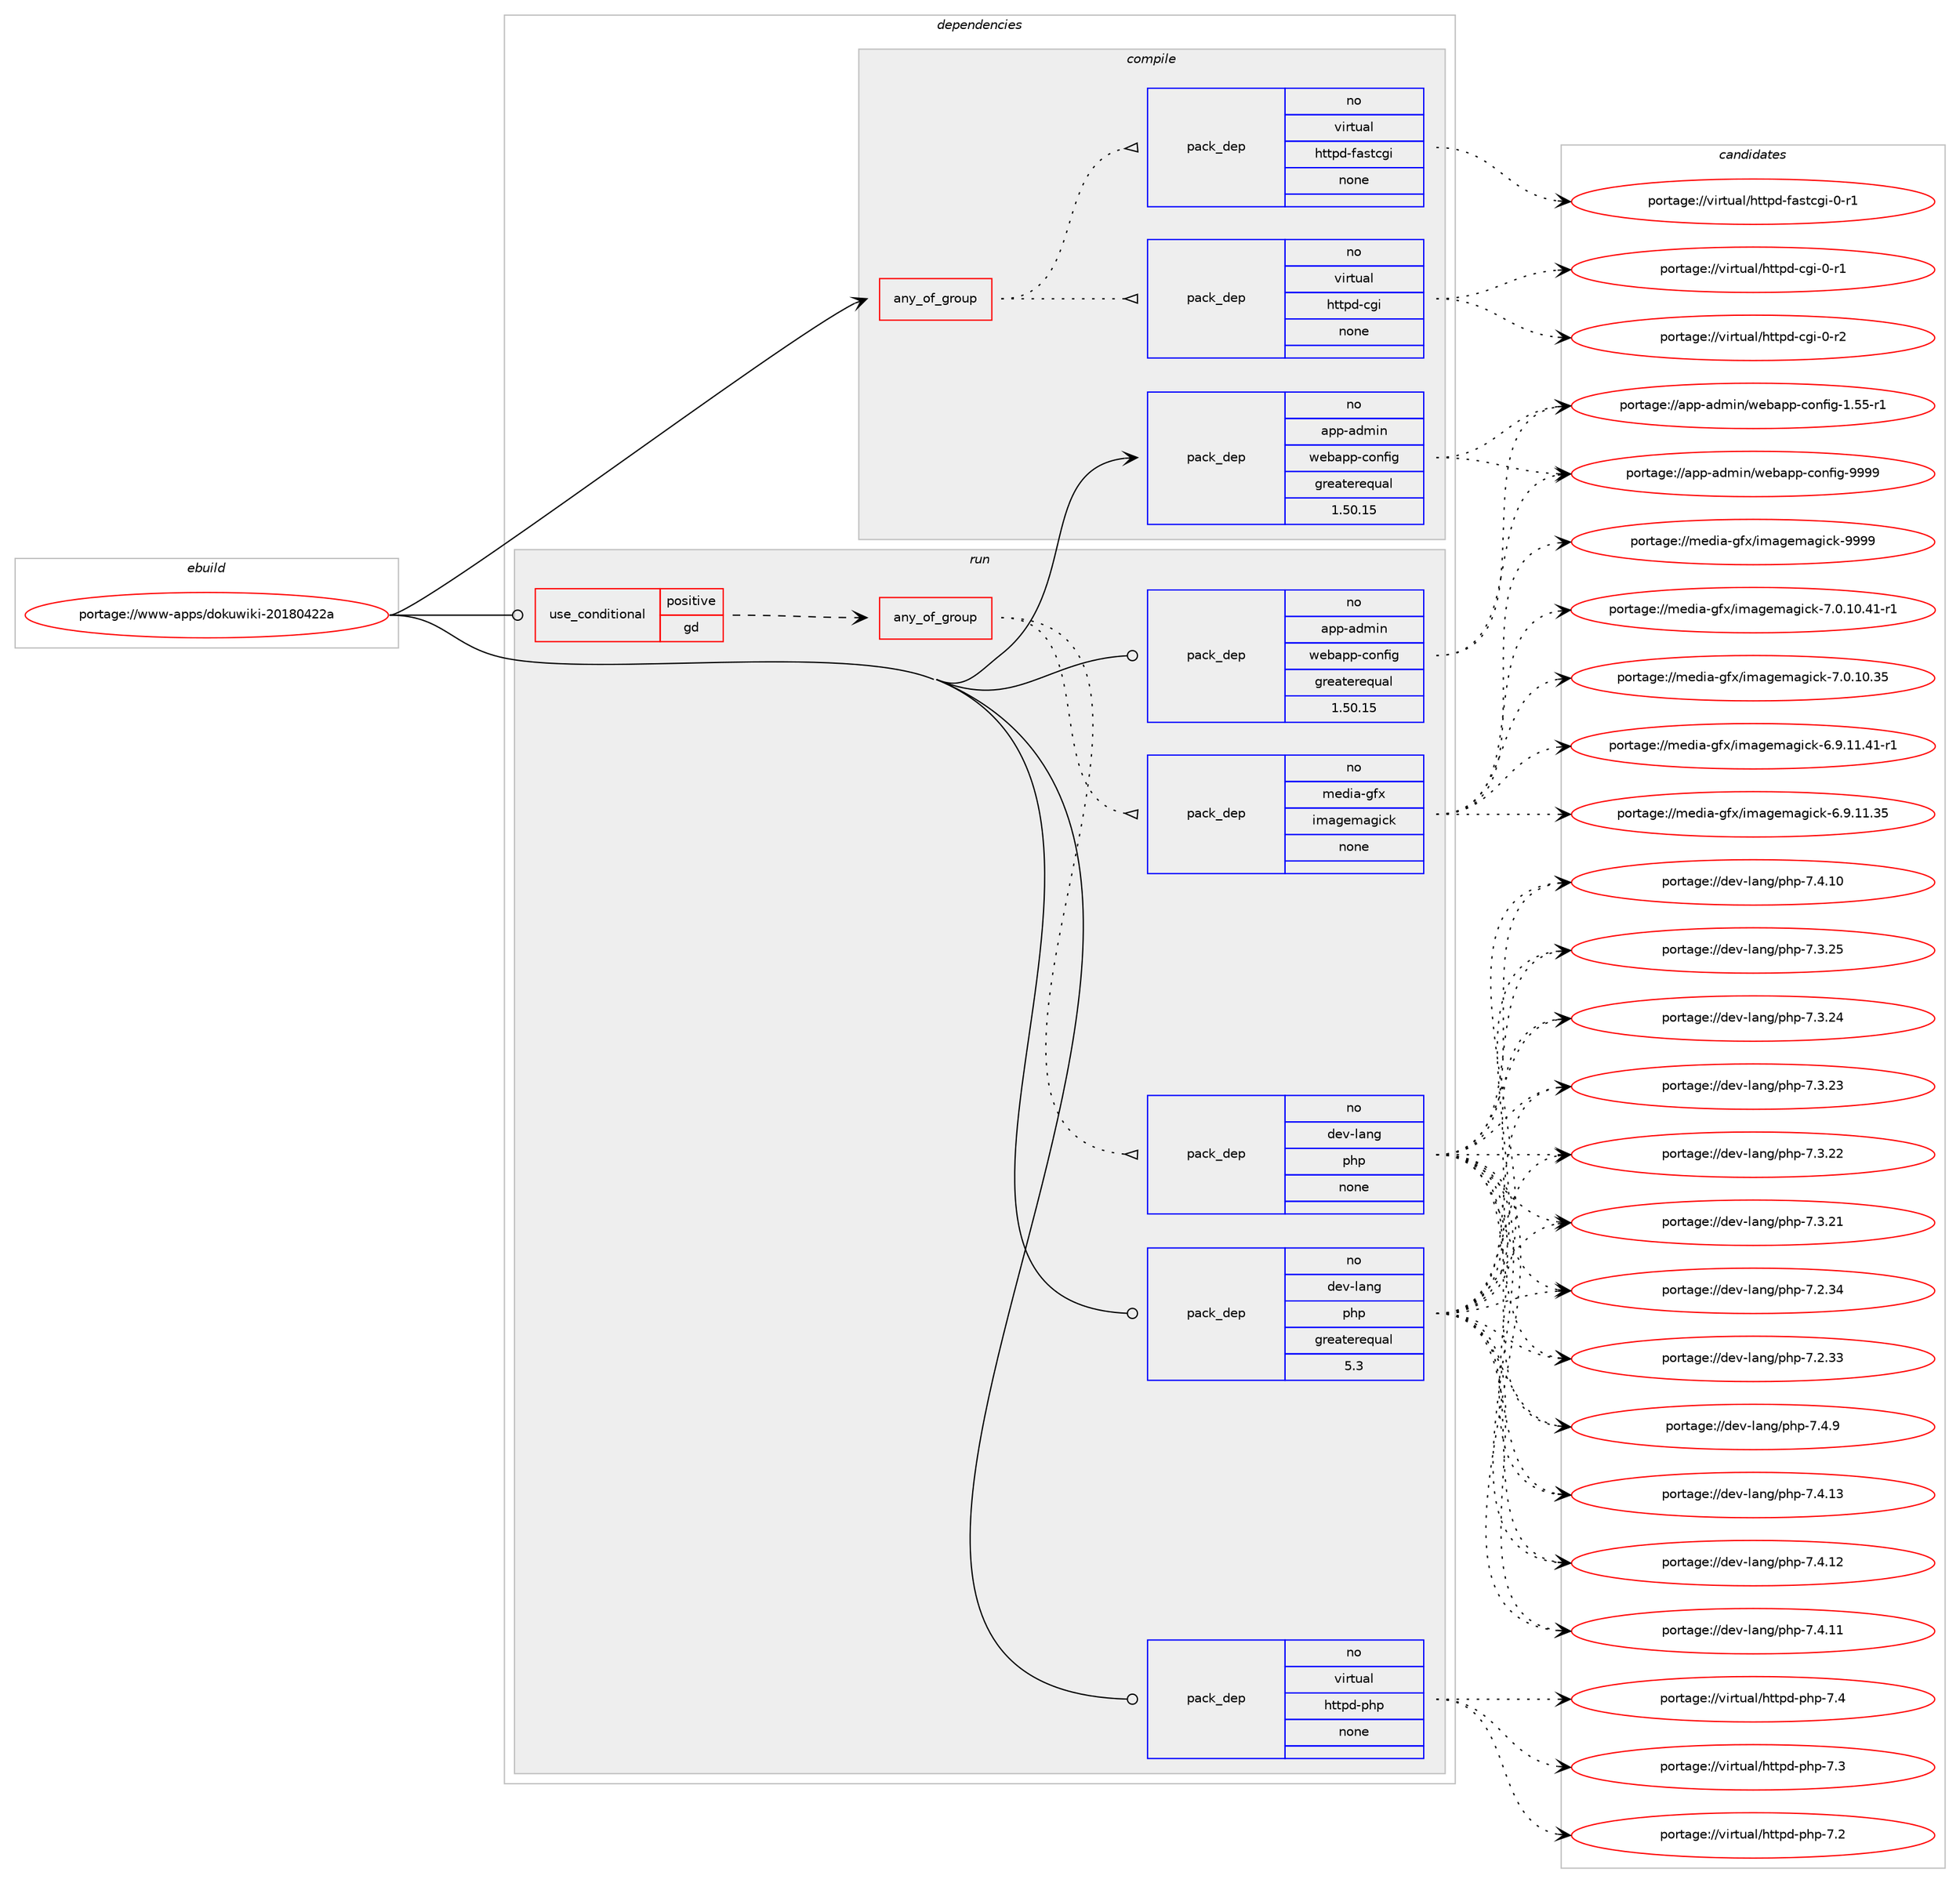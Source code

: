 digraph prolog {

# *************
# Graph options
# *************

newrank=true;
concentrate=true;
compound=true;
graph [rankdir=LR,fontname=Helvetica,fontsize=10,ranksep=1.5];#, ranksep=2.5, nodesep=0.2];
edge  [arrowhead=vee];
node  [fontname=Helvetica,fontsize=10];

# **********
# The ebuild
# **********

subgraph cluster_leftcol {
color=gray;
rank=same;
label=<<i>ebuild</i>>;
id [label="portage://www-apps/dokuwiki-20180422a", color=red, width=4, href="../www-apps/dokuwiki-20180422a.svg"];
}

# ****************
# The dependencies
# ****************

subgraph cluster_midcol {
color=gray;
label=<<i>dependencies</i>>;
subgraph cluster_compile {
fillcolor="#eeeeee";
style=filled;
label=<<i>compile</i>>;
subgraph any12 {
dependency1220 [label=<<TABLE BORDER="0" CELLBORDER="1" CELLSPACING="0" CELLPADDING="4"><TR><TD CELLPADDING="10">any_of_group</TD></TR></TABLE>>, shape=none, color=red];subgraph pack1123 {
dependency1221 [label=<<TABLE BORDER="0" CELLBORDER="1" CELLSPACING="0" CELLPADDING="4" WIDTH="220"><TR><TD ROWSPAN="6" CELLPADDING="30">pack_dep</TD></TR><TR><TD WIDTH="110">no</TD></TR><TR><TD>virtual</TD></TR><TR><TD>httpd-cgi</TD></TR><TR><TD>none</TD></TR><TR><TD></TD></TR></TABLE>>, shape=none, color=blue];
}
dependency1220:e -> dependency1221:w [weight=20,style="dotted",arrowhead="oinv"];
subgraph pack1124 {
dependency1222 [label=<<TABLE BORDER="0" CELLBORDER="1" CELLSPACING="0" CELLPADDING="4" WIDTH="220"><TR><TD ROWSPAN="6" CELLPADDING="30">pack_dep</TD></TR><TR><TD WIDTH="110">no</TD></TR><TR><TD>virtual</TD></TR><TR><TD>httpd-fastcgi</TD></TR><TR><TD>none</TD></TR><TR><TD></TD></TR></TABLE>>, shape=none, color=blue];
}
dependency1220:e -> dependency1222:w [weight=20,style="dotted",arrowhead="oinv"];
}
id:e -> dependency1220:w [weight=20,style="solid",arrowhead="vee"];
subgraph pack1125 {
dependency1223 [label=<<TABLE BORDER="0" CELLBORDER="1" CELLSPACING="0" CELLPADDING="4" WIDTH="220"><TR><TD ROWSPAN="6" CELLPADDING="30">pack_dep</TD></TR><TR><TD WIDTH="110">no</TD></TR><TR><TD>app-admin</TD></TR><TR><TD>webapp-config</TD></TR><TR><TD>greaterequal</TD></TR><TR><TD>1.50.15</TD></TR></TABLE>>, shape=none, color=blue];
}
id:e -> dependency1223:w [weight=20,style="solid",arrowhead="vee"];
}
subgraph cluster_compileandrun {
fillcolor="#eeeeee";
style=filled;
label=<<i>compile and run</i>>;
}
subgraph cluster_run {
fillcolor="#eeeeee";
style=filled;
label=<<i>run</i>>;
subgraph cond85 {
dependency1224 [label=<<TABLE BORDER="0" CELLBORDER="1" CELLSPACING="0" CELLPADDING="4"><TR><TD ROWSPAN="3" CELLPADDING="10">use_conditional</TD></TR><TR><TD>positive</TD></TR><TR><TD>gd</TD></TR></TABLE>>, shape=none, color=red];
subgraph any13 {
dependency1225 [label=<<TABLE BORDER="0" CELLBORDER="1" CELLSPACING="0" CELLPADDING="4"><TR><TD CELLPADDING="10">any_of_group</TD></TR></TABLE>>, shape=none, color=red];subgraph pack1126 {
dependency1226 [label=<<TABLE BORDER="0" CELLBORDER="1" CELLSPACING="0" CELLPADDING="4" WIDTH="220"><TR><TD ROWSPAN="6" CELLPADDING="30">pack_dep</TD></TR><TR><TD WIDTH="110">no</TD></TR><TR><TD>dev-lang</TD></TR><TR><TD>php</TD></TR><TR><TD>none</TD></TR><TR><TD></TD></TR></TABLE>>, shape=none, color=blue];
}
dependency1225:e -> dependency1226:w [weight=20,style="dotted",arrowhead="oinv"];
subgraph pack1127 {
dependency1227 [label=<<TABLE BORDER="0" CELLBORDER="1" CELLSPACING="0" CELLPADDING="4" WIDTH="220"><TR><TD ROWSPAN="6" CELLPADDING="30">pack_dep</TD></TR><TR><TD WIDTH="110">no</TD></TR><TR><TD>media-gfx</TD></TR><TR><TD>imagemagick</TD></TR><TR><TD>none</TD></TR><TR><TD></TD></TR></TABLE>>, shape=none, color=blue];
}
dependency1225:e -> dependency1227:w [weight=20,style="dotted",arrowhead="oinv"];
}
dependency1224:e -> dependency1225:w [weight=20,style="dashed",arrowhead="vee"];
}
id:e -> dependency1224:w [weight=20,style="solid",arrowhead="odot"];
subgraph pack1128 {
dependency1228 [label=<<TABLE BORDER="0" CELLBORDER="1" CELLSPACING="0" CELLPADDING="4" WIDTH="220"><TR><TD ROWSPAN="6" CELLPADDING="30">pack_dep</TD></TR><TR><TD WIDTH="110">no</TD></TR><TR><TD>app-admin</TD></TR><TR><TD>webapp-config</TD></TR><TR><TD>greaterequal</TD></TR><TR><TD>1.50.15</TD></TR></TABLE>>, shape=none, color=blue];
}
id:e -> dependency1228:w [weight=20,style="solid",arrowhead="odot"];
subgraph pack1129 {
dependency1229 [label=<<TABLE BORDER="0" CELLBORDER="1" CELLSPACING="0" CELLPADDING="4" WIDTH="220"><TR><TD ROWSPAN="6" CELLPADDING="30">pack_dep</TD></TR><TR><TD WIDTH="110">no</TD></TR><TR><TD>dev-lang</TD></TR><TR><TD>php</TD></TR><TR><TD>greaterequal</TD></TR><TR><TD>5.3</TD></TR></TABLE>>, shape=none, color=blue];
}
id:e -> dependency1229:w [weight=20,style="solid",arrowhead="odot"];
subgraph pack1130 {
dependency1230 [label=<<TABLE BORDER="0" CELLBORDER="1" CELLSPACING="0" CELLPADDING="4" WIDTH="220"><TR><TD ROWSPAN="6" CELLPADDING="30">pack_dep</TD></TR><TR><TD WIDTH="110">no</TD></TR><TR><TD>virtual</TD></TR><TR><TD>httpd-php</TD></TR><TR><TD>none</TD></TR><TR><TD></TD></TR></TABLE>>, shape=none, color=blue];
}
id:e -> dependency1230:w [weight=20,style="solid",arrowhead="odot"];
}
}

# **************
# The candidates
# **************

subgraph cluster_choices {
rank=same;
color=gray;
label=<<i>candidates</i>>;

subgraph choice1123 {
color=black;
nodesep=1;
choice1181051141161179710847104116116112100459910310545484511450 [label="portage://virtual/httpd-cgi-0-r2", color=red, width=4,href="../virtual/httpd-cgi-0-r2.svg"];
choice1181051141161179710847104116116112100459910310545484511449 [label="portage://virtual/httpd-cgi-0-r1", color=red, width=4,href="../virtual/httpd-cgi-0-r1.svg"];
dependency1221:e -> choice1181051141161179710847104116116112100459910310545484511450:w [style=dotted,weight="100"];
dependency1221:e -> choice1181051141161179710847104116116112100459910310545484511449:w [style=dotted,weight="100"];
}
subgraph choice1124 {
color=black;
nodesep=1;
choice118105114116117971084710411611611210045102971151169910310545484511449 [label="portage://virtual/httpd-fastcgi-0-r1", color=red, width=4,href="../virtual/httpd-fastcgi-0-r1.svg"];
dependency1222:e -> choice118105114116117971084710411611611210045102971151169910310545484511449:w [style=dotted,weight="100"];
}
subgraph choice1125 {
color=black;
nodesep=1;
choice97112112459710010910511047119101989711211245991111101021051034557575757 [label="portage://app-admin/webapp-config-9999", color=red, width=4,href="../app-admin/webapp-config-9999.svg"];
choice971121124597100109105110471191019897112112459911111010210510345494653534511449 [label="portage://app-admin/webapp-config-1.55-r1", color=red, width=4,href="../app-admin/webapp-config-1.55-r1.svg"];
dependency1223:e -> choice97112112459710010910511047119101989711211245991111101021051034557575757:w [style=dotted,weight="100"];
dependency1223:e -> choice971121124597100109105110471191019897112112459911111010210510345494653534511449:w [style=dotted,weight="100"];
}
subgraph choice1126 {
color=black;
nodesep=1;
choice100101118451089711010347112104112455546524657 [label="portage://dev-lang/php-7.4.9", color=red, width=4,href="../dev-lang/php-7.4.9.svg"];
choice10010111845108971101034711210411245554652464951 [label="portage://dev-lang/php-7.4.13", color=red, width=4,href="../dev-lang/php-7.4.13.svg"];
choice10010111845108971101034711210411245554652464950 [label="portage://dev-lang/php-7.4.12", color=red, width=4,href="../dev-lang/php-7.4.12.svg"];
choice10010111845108971101034711210411245554652464949 [label="portage://dev-lang/php-7.4.11", color=red, width=4,href="../dev-lang/php-7.4.11.svg"];
choice10010111845108971101034711210411245554652464948 [label="portage://dev-lang/php-7.4.10", color=red, width=4,href="../dev-lang/php-7.4.10.svg"];
choice10010111845108971101034711210411245554651465053 [label="portage://dev-lang/php-7.3.25", color=red, width=4,href="../dev-lang/php-7.3.25.svg"];
choice10010111845108971101034711210411245554651465052 [label="portage://dev-lang/php-7.3.24", color=red, width=4,href="../dev-lang/php-7.3.24.svg"];
choice10010111845108971101034711210411245554651465051 [label="portage://dev-lang/php-7.3.23", color=red, width=4,href="../dev-lang/php-7.3.23.svg"];
choice10010111845108971101034711210411245554651465050 [label="portage://dev-lang/php-7.3.22", color=red, width=4,href="../dev-lang/php-7.3.22.svg"];
choice10010111845108971101034711210411245554651465049 [label="portage://dev-lang/php-7.3.21", color=red, width=4,href="../dev-lang/php-7.3.21.svg"];
choice10010111845108971101034711210411245554650465152 [label="portage://dev-lang/php-7.2.34", color=red, width=4,href="../dev-lang/php-7.2.34.svg"];
choice10010111845108971101034711210411245554650465151 [label="portage://dev-lang/php-7.2.33", color=red, width=4,href="../dev-lang/php-7.2.33.svg"];
dependency1226:e -> choice100101118451089711010347112104112455546524657:w [style=dotted,weight="100"];
dependency1226:e -> choice10010111845108971101034711210411245554652464951:w [style=dotted,weight="100"];
dependency1226:e -> choice10010111845108971101034711210411245554652464950:w [style=dotted,weight="100"];
dependency1226:e -> choice10010111845108971101034711210411245554652464949:w [style=dotted,weight="100"];
dependency1226:e -> choice10010111845108971101034711210411245554652464948:w [style=dotted,weight="100"];
dependency1226:e -> choice10010111845108971101034711210411245554651465053:w [style=dotted,weight="100"];
dependency1226:e -> choice10010111845108971101034711210411245554651465052:w [style=dotted,weight="100"];
dependency1226:e -> choice10010111845108971101034711210411245554651465051:w [style=dotted,weight="100"];
dependency1226:e -> choice10010111845108971101034711210411245554651465050:w [style=dotted,weight="100"];
dependency1226:e -> choice10010111845108971101034711210411245554651465049:w [style=dotted,weight="100"];
dependency1226:e -> choice10010111845108971101034711210411245554650465152:w [style=dotted,weight="100"];
dependency1226:e -> choice10010111845108971101034711210411245554650465151:w [style=dotted,weight="100"];
}
subgraph choice1127 {
color=black;
nodesep=1;
choice1091011001059745103102120471051099710310110997103105991074557575757 [label="portage://media-gfx/imagemagick-9999", color=red, width=4,href="../media-gfx/imagemagick-9999.svg"];
choice109101100105974510310212047105109971031011099710310599107455546484649484652494511449 [label="portage://media-gfx/imagemagick-7.0.10.41-r1", color=red, width=4,href="../media-gfx/imagemagick-7.0.10.41-r1.svg"];
choice10910110010597451031021204710510997103101109971031059910745554648464948465153 [label="portage://media-gfx/imagemagick-7.0.10.35", color=red, width=4,href="../media-gfx/imagemagick-7.0.10.35.svg"];
choice109101100105974510310212047105109971031011099710310599107455446574649494652494511449 [label="portage://media-gfx/imagemagick-6.9.11.41-r1", color=red, width=4,href="../media-gfx/imagemagick-6.9.11.41-r1.svg"];
choice10910110010597451031021204710510997103101109971031059910745544657464949465153 [label="portage://media-gfx/imagemagick-6.9.11.35", color=red, width=4,href="../media-gfx/imagemagick-6.9.11.35.svg"];
dependency1227:e -> choice1091011001059745103102120471051099710310110997103105991074557575757:w [style=dotted,weight="100"];
dependency1227:e -> choice109101100105974510310212047105109971031011099710310599107455546484649484652494511449:w [style=dotted,weight="100"];
dependency1227:e -> choice10910110010597451031021204710510997103101109971031059910745554648464948465153:w [style=dotted,weight="100"];
dependency1227:e -> choice109101100105974510310212047105109971031011099710310599107455446574649494652494511449:w [style=dotted,weight="100"];
dependency1227:e -> choice10910110010597451031021204710510997103101109971031059910745544657464949465153:w [style=dotted,weight="100"];
}
subgraph choice1128 {
color=black;
nodesep=1;
choice97112112459710010910511047119101989711211245991111101021051034557575757 [label="portage://app-admin/webapp-config-9999", color=red, width=4,href="../app-admin/webapp-config-9999.svg"];
choice971121124597100109105110471191019897112112459911111010210510345494653534511449 [label="portage://app-admin/webapp-config-1.55-r1", color=red, width=4,href="../app-admin/webapp-config-1.55-r1.svg"];
dependency1228:e -> choice97112112459710010910511047119101989711211245991111101021051034557575757:w [style=dotted,weight="100"];
dependency1228:e -> choice971121124597100109105110471191019897112112459911111010210510345494653534511449:w [style=dotted,weight="100"];
}
subgraph choice1129 {
color=black;
nodesep=1;
choice100101118451089711010347112104112455546524657 [label="portage://dev-lang/php-7.4.9", color=red, width=4,href="../dev-lang/php-7.4.9.svg"];
choice10010111845108971101034711210411245554652464951 [label="portage://dev-lang/php-7.4.13", color=red, width=4,href="../dev-lang/php-7.4.13.svg"];
choice10010111845108971101034711210411245554652464950 [label="portage://dev-lang/php-7.4.12", color=red, width=4,href="../dev-lang/php-7.4.12.svg"];
choice10010111845108971101034711210411245554652464949 [label="portage://dev-lang/php-7.4.11", color=red, width=4,href="../dev-lang/php-7.4.11.svg"];
choice10010111845108971101034711210411245554652464948 [label="portage://dev-lang/php-7.4.10", color=red, width=4,href="../dev-lang/php-7.4.10.svg"];
choice10010111845108971101034711210411245554651465053 [label="portage://dev-lang/php-7.3.25", color=red, width=4,href="../dev-lang/php-7.3.25.svg"];
choice10010111845108971101034711210411245554651465052 [label="portage://dev-lang/php-7.3.24", color=red, width=4,href="../dev-lang/php-7.3.24.svg"];
choice10010111845108971101034711210411245554651465051 [label="portage://dev-lang/php-7.3.23", color=red, width=4,href="../dev-lang/php-7.3.23.svg"];
choice10010111845108971101034711210411245554651465050 [label="portage://dev-lang/php-7.3.22", color=red, width=4,href="../dev-lang/php-7.3.22.svg"];
choice10010111845108971101034711210411245554651465049 [label="portage://dev-lang/php-7.3.21", color=red, width=4,href="../dev-lang/php-7.3.21.svg"];
choice10010111845108971101034711210411245554650465152 [label="portage://dev-lang/php-7.2.34", color=red, width=4,href="../dev-lang/php-7.2.34.svg"];
choice10010111845108971101034711210411245554650465151 [label="portage://dev-lang/php-7.2.33", color=red, width=4,href="../dev-lang/php-7.2.33.svg"];
dependency1229:e -> choice100101118451089711010347112104112455546524657:w [style=dotted,weight="100"];
dependency1229:e -> choice10010111845108971101034711210411245554652464951:w [style=dotted,weight="100"];
dependency1229:e -> choice10010111845108971101034711210411245554652464950:w [style=dotted,weight="100"];
dependency1229:e -> choice10010111845108971101034711210411245554652464949:w [style=dotted,weight="100"];
dependency1229:e -> choice10010111845108971101034711210411245554652464948:w [style=dotted,weight="100"];
dependency1229:e -> choice10010111845108971101034711210411245554651465053:w [style=dotted,weight="100"];
dependency1229:e -> choice10010111845108971101034711210411245554651465052:w [style=dotted,weight="100"];
dependency1229:e -> choice10010111845108971101034711210411245554651465051:w [style=dotted,weight="100"];
dependency1229:e -> choice10010111845108971101034711210411245554651465050:w [style=dotted,weight="100"];
dependency1229:e -> choice10010111845108971101034711210411245554651465049:w [style=dotted,weight="100"];
dependency1229:e -> choice10010111845108971101034711210411245554650465152:w [style=dotted,weight="100"];
dependency1229:e -> choice10010111845108971101034711210411245554650465151:w [style=dotted,weight="100"];
}
subgraph choice1130 {
color=black;
nodesep=1;
choice11810511411611797108471041161161121004511210411245554652 [label="portage://virtual/httpd-php-7.4", color=red, width=4,href="../virtual/httpd-php-7.4.svg"];
choice11810511411611797108471041161161121004511210411245554651 [label="portage://virtual/httpd-php-7.3", color=red, width=4,href="../virtual/httpd-php-7.3.svg"];
choice11810511411611797108471041161161121004511210411245554650 [label="portage://virtual/httpd-php-7.2", color=red, width=4,href="../virtual/httpd-php-7.2.svg"];
dependency1230:e -> choice11810511411611797108471041161161121004511210411245554652:w [style=dotted,weight="100"];
dependency1230:e -> choice11810511411611797108471041161161121004511210411245554651:w [style=dotted,weight="100"];
dependency1230:e -> choice11810511411611797108471041161161121004511210411245554650:w [style=dotted,weight="100"];
}
}

}
